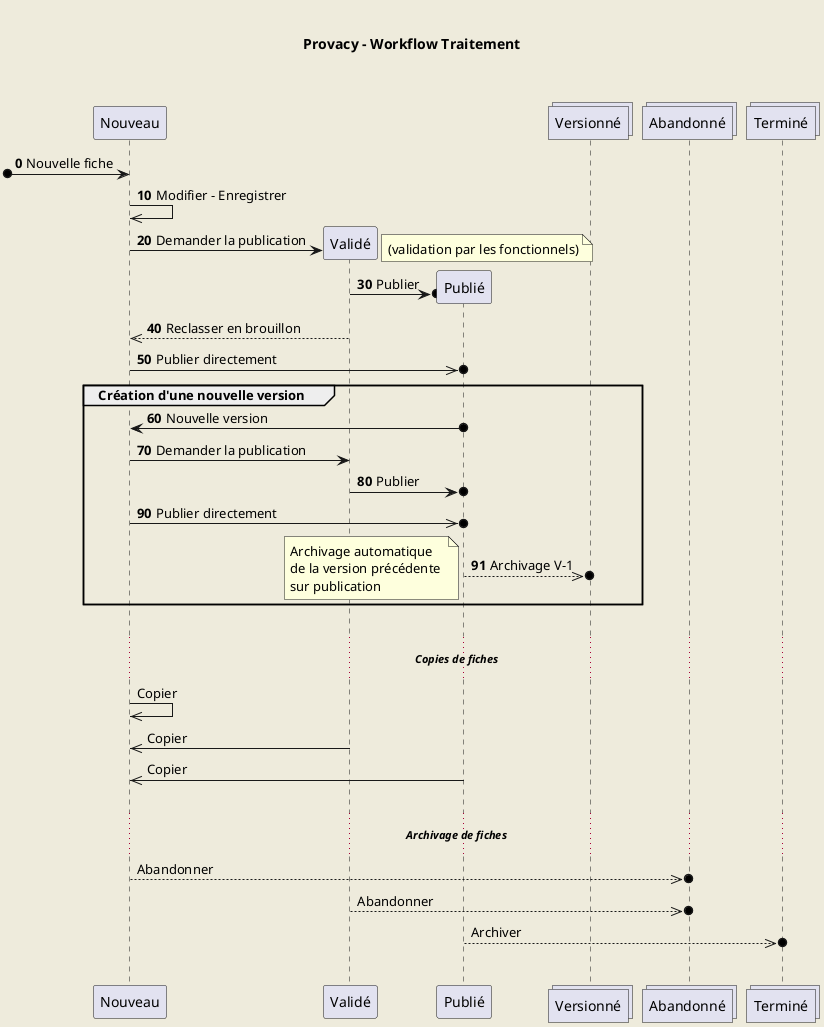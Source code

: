 uml-processing
@startuml
autonumber 0 10

skinparam backgroundColor #EEEBDC

Title \n**Provacy - Workflow Traitement**\n\n


participant CREATED as "Nouveau"

[o-> CREATED : Nouvelle fiche
CREATED ->> CREATED : Modifier - Enregistrer


create participant VALIDATED as "Validé"

CREATED -> VALIDATED : Demander la publication
note right: (validation par les fonctionnels)

create participant FINISHED as "Publié"
VALIDATED ->o FINISHED : Publier
VALIDATED -->> CREATED : Reclasser en brouillon
CREATED ->>o FINISHED : Publier directement

collections A_REPLACED as "Versionné"

group Création d'une nouvelle version
  FINISHED o-> CREATED : Nouvelle version
  CREATED -> VALIDATED : Demander la publication
  VALIDATED ->o FINISHED : Publier
  autonumber stop
  autonumber resume 1
  CREATED ->>o FINISHED : Publier directement
  FINISHED -->>o A_REPLACED : Archivage V-1
  note left: Archivage automatique \nde la version précédente \nsur publication
end

autonumber stop

|||
... //**Copies de fiches**// ...
CREATED ->> CREATED : Copier
VALIDATED ->> CREATED : Copier
FINISHED ->> CREATED : Copier

|||
collections A_CANCELLED as "Abandonné"
collections A_FINAL as "Terminé"

... //**Archivage de fiches**// ...
CREATED -->>o A_CANCELLED: Abandonner
VALIDATED -->>o A_CANCELLED: Abandonner
FINISHED -->>o A_FINAL : Archiver

|||
@enduml
uml-processing

